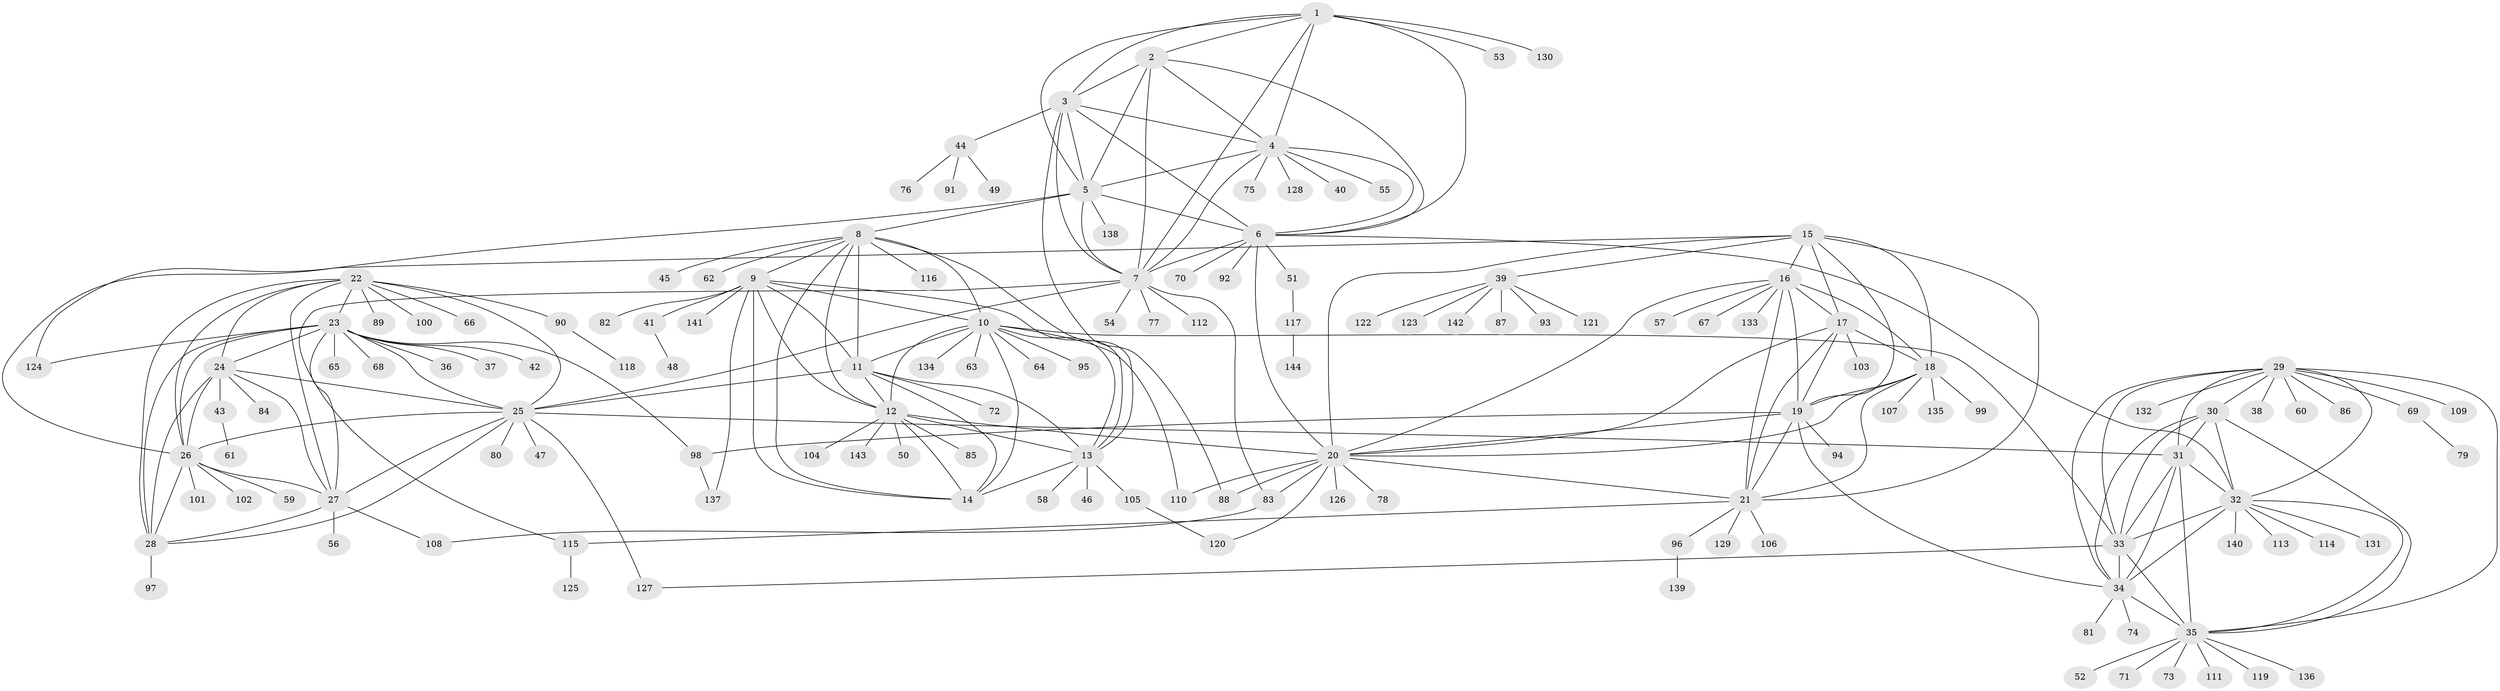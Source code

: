 // Generated by graph-tools (version 1.1) at 2025/11/02/27/25 16:11:33]
// undirected, 144 vertices, 234 edges
graph export_dot {
graph [start="1"]
  node [color=gray90,style=filled];
  1;
  2;
  3;
  4;
  5;
  6;
  7;
  8;
  9;
  10;
  11;
  12;
  13;
  14;
  15;
  16;
  17;
  18;
  19;
  20;
  21;
  22;
  23;
  24;
  25;
  26;
  27;
  28;
  29;
  30;
  31;
  32;
  33;
  34;
  35;
  36;
  37;
  38;
  39;
  40;
  41;
  42;
  43;
  44;
  45;
  46;
  47;
  48;
  49;
  50;
  51;
  52;
  53;
  54;
  55;
  56;
  57;
  58;
  59;
  60;
  61;
  62;
  63;
  64;
  65;
  66;
  67;
  68;
  69;
  70;
  71;
  72;
  73;
  74;
  75;
  76;
  77;
  78;
  79;
  80;
  81;
  82;
  83;
  84;
  85;
  86;
  87;
  88;
  89;
  90;
  91;
  92;
  93;
  94;
  95;
  96;
  97;
  98;
  99;
  100;
  101;
  102;
  103;
  104;
  105;
  106;
  107;
  108;
  109;
  110;
  111;
  112;
  113;
  114;
  115;
  116;
  117;
  118;
  119;
  120;
  121;
  122;
  123;
  124;
  125;
  126;
  127;
  128;
  129;
  130;
  131;
  132;
  133;
  134;
  135;
  136;
  137;
  138;
  139;
  140;
  141;
  142;
  143;
  144;
  1 -- 2;
  1 -- 3;
  1 -- 4;
  1 -- 5;
  1 -- 6;
  1 -- 7;
  1 -- 53;
  1 -- 130;
  2 -- 3;
  2 -- 4;
  2 -- 5;
  2 -- 6;
  2 -- 7;
  3 -- 4;
  3 -- 5;
  3 -- 6;
  3 -- 7;
  3 -- 44;
  3 -- 88;
  4 -- 5;
  4 -- 6;
  4 -- 7;
  4 -- 40;
  4 -- 55;
  4 -- 75;
  4 -- 128;
  5 -- 6;
  5 -- 7;
  5 -- 8;
  5 -- 124;
  5 -- 138;
  6 -- 7;
  6 -- 20;
  6 -- 32;
  6 -- 51;
  6 -- 70;
  6 -- 92;
  7 -- 25;
  7 -- 54;
  7 -- 77;
  7 -- 83;
  7 -- 112;
  7 -- 115;
  8 -- 9;
  8 -- 10;
  8 -- 11;
  8 -- 12;
  8 -- 13;
  8 -- 14;
  8 -- 45;
  8 -- 62;
  8 -- 116;
  9 -- 10;
  9 -- 11;
  9 -- 12;
  9 -- 13;
  9 -- 14;
  9 -- 41;
  9 -- 82;
  9 -- 137;
  9 -- 141;
  10 -- 11;
  10 -- 12;
  10 -- 13;
  10 -- 14;
  10 -- 33;
  10 -- 63;
  10 -- 64;
  10 -- 95;
  10 -- 110;
  10 -- 134;
  11 -- 12;
  11 -- 13;
  11 -- 14;
  11 -- 25;
  11 -- 72;
  12 -- 13;
  12 -- 14;
  12 -- 20;
  12 -- 50;
  12 -- 85;
  12 -- 104;
  12 -- 143;
  13 -- 14;
  13 -- 46;
  13 -- 58;
  13 -- 105;
  15 -- 16;
  15 -- 17;
  15 -- 18;
  15 -- 19;
  15 -- 20;
  15 -- 21;
  15 -- 26;
  15 -- 39;
  16 -- 17;
  16 -- 18;
  16 -- 19;
  16 -- 20;
  16 -- 21;
  16 -- 57;
  16 -- 67;
  16 -- 133;
  17 -- 18;
  17 -- 19;
  17 -- 20;
  17 -- 21;
  17 -- 103;
  18 -- 19;
  18 -- 20;
  18 -- 21;
  18 -- 99;
  18 -- 107;
  18 -- 135;
  19 -- 20;
  19 -- 21;
  19 -- 34;
  19 -- 94;
  19 -- 98;
  20 -- 21;
  20 -- 78;
  20 -- 83;
  20 -- 88;
  20 -- 110;
  20 -- 120;
  20 -- 126;
  21 -- 96;
  21 -- 106;
  21 -- 115;
  21 -- 129;
  22 -- 23;
  22 -- 24;
  22 -- 25;
  22 -- 26;
  22 -- 27;
  22 -- 28;
  22 -- 66;
  22 -- 89;
  22 -- 90;
  22 -- 100;
  23 -- 24;
  23 -- 25;
  23 -- 26;
  23 -- 27;
  23 -- 28;
  23 -- 36;
  23 -- 37;
  23 -- 42;
  23 -- 65;
  23 -- 68;
  23 -- 98;
  23 -- 124;
  24 -- 25;
  24 -- 26;
  24 -- 27;
  24 -- 28;
  24 -- 43;
  24 -- 84;
  25 -- 26;
  25 -- 27;
  25 -- 28;
  25 -- 31;
  25 -- 47;
  25 -- 80;
  25 -- 127;
  26 -- 27;
  26 -- 28;
  26 -- 59;
  26 -- 101;
  26 -- 102;
  27 -- 28;
  27 -- 56;
  27 -- 108;
  28 -- 97;
  29 -- 30;
  29 -- 31;
  29 -- 32;
  29 -- 33;
  29 -- 34;
  29 -- 35;
  29 -- 38;
  29 -- 60;
  29 -- 69;
  29 -- 86;
  29 -- 109;
  29 -- 132;
  30 -- 31;
  30 -- 32;
  30 -- 33;
  30 -- 34;
  30 -- 35;
  31 -- 32;
  31 -- 33;
  31 -- 34;
  31 -- 35;
  32 -- 33;
  32 -- 34;
  32 -- 35;
  32 -- 113;
  32 -- 114;
  32 -- 131;
  32 -- 140;
  33 -- 34;
  33 -- 35;
  33 -- 127;
  34 -- 35;
  34 -- 74;
  34 -- 81;
  35 -- 52;
  35 -- 71;
  35 -- 73;
  35 -- 111;
  35 -- 119;
  35 -- 136;
  39 -- 87;
  39 -- 93;
  39 -- 121;
  39 -- 122;
  39 -- 123;
  39 -- 142;
  41 -- 48;
  43 -- 61;
  44 -- 49;
  44 -- 76;
  44 -- 91;
  51 -- 117;
  69 -- 79;
  83 -- 108;
  90 -- 118;
  96 -- 139;
  98 -- 137;
  105 -- 120;
  115 -- 125;
  117 -- 144;
}
